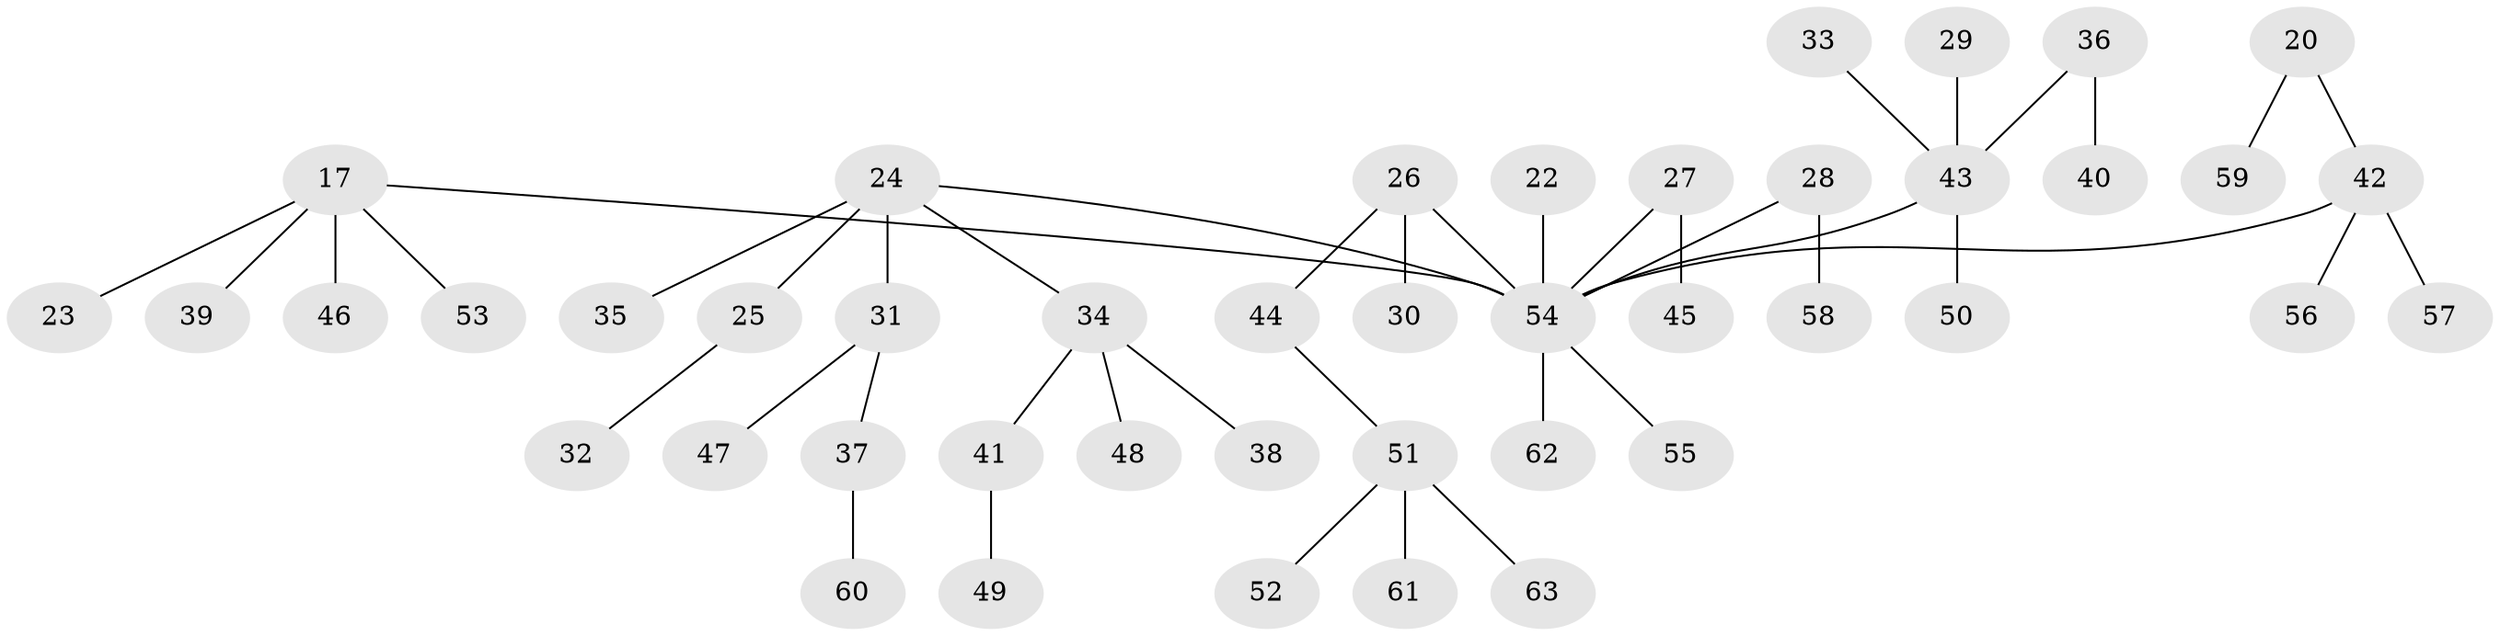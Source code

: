 // original degree distribution, {7: 0.015873015873015872, 2: 0.25396825396825395, 3: 0.14285714285714285, 4: 0.047619047619047616, 1: 0.49206349206349204, 5: 0.047619047619047616}
// Generated by graph-tools (version 1.1) at 2025/56/03/04/25 21:56:51]
// undirected, 44 vertices, 43 edges
graph export_dot {
graph [start="1"]
  node [color=gray90,style=filled];
  17;
  20;
  22;
  23;
  24 [super="+6+12"];
  25;
  26 [super="+16"];
  27;
  28;
  29;
  30;
  31;
  32;
  33;
  34;
  35;
  36;
  37;
  38;
  39;
  40;
  41;
  42 [super="+19"];
  43 [super="+14+18+21"];
  44;
  45;
  46;
  47;
  48;
  49;
  50;
  51;
  52;
  53;
  54 [super="+15"];
  55;
  56;
  57;
  58;
  59;
  60;
  61;
  62;
  63;
  17 -- 23;
  17 -- 39;
  17 -- 46;
  17 -- 53;
  17 -- 54;
  20 -- 59;
  20 -- 42;
  22 -- 54;
  24 -- 25;
  24 -- 34;
  24 -- 31;
  24 -- 35;
  24 -- 54;
  25 -- 32;
  26 -- 44;
  26 -- 30;
  26 -- 54;
  27 -- 45;
  27 -- 54;
  28 -- 58;
  28 -- 54;
  29 -- 43;
  31 -- 37;
  31 -- 47;
  33 -- 43;
  34 -- 38;
  34 -- 41;
  34 -- 48;
  36 -- 40;
  36 -- 43;
  37 -- 60;
  41 -- 49;
  42 -- 56;
  42 -- 57;
  42 -- 54;
  43 -- 50;
  43 -- 54;
  44 -- 51;
  51 -- 52;
  51 -- 61;
  51 -- 63;
  54 -- 55;
  54 -- 62;
}
